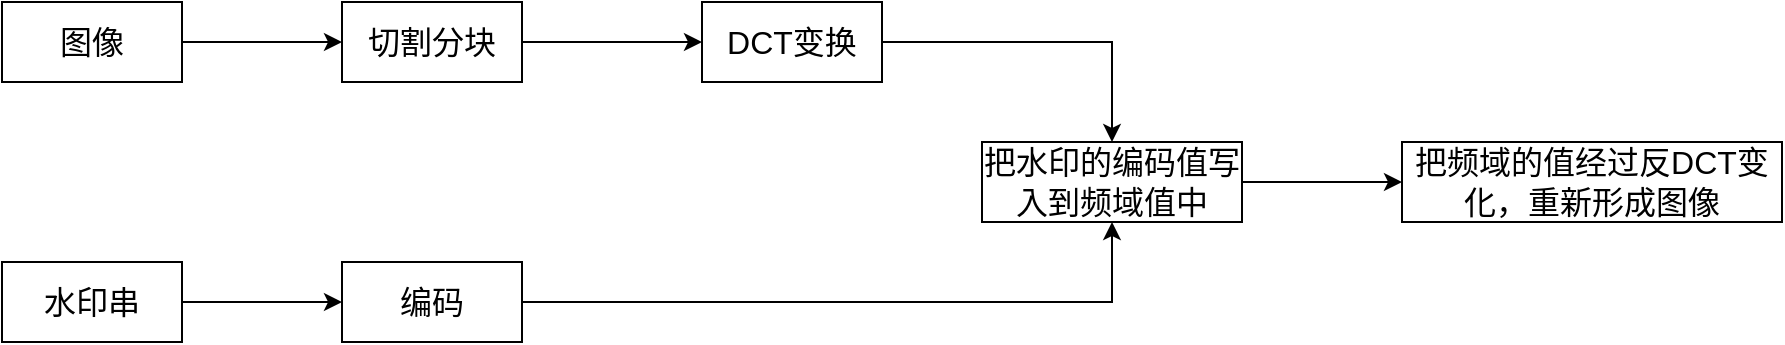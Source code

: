 <mxfile version="24.0.7" type="github">
  <diagram name="第 1 页" id="Who7YRJQoTMX7QLOEhAk">
    <mxGraphModel dx="3728" dy="1146" grid="1" gridSize="10" guides="1" tooltips="1" connect="1" arrows="1" fold="1" page="1" pageScale="1" pageWidth="827" pageHeight="1169" math="0" shadow="0">
      <root>
        <mxCell id="0" />
        <mxCell id="1" parent="0" />
        <mxCell id="UFEwbpb-ydkoV_pAHMwU-1" value="" style="edgeStyle=orthogonalEdgeStyle;rounded=0;orthogonalLoop=1;jettySize=auto;html=1;fontSize=16;" edge="1" parent="1" source="UFEwbpb-ydkoV_pAHMwU-2" target="UFEwbpb-ydkoV_pAHMwU-4">
          <mxGeometry relative="1" as="geometry" />
        </mxCell>
        <mxCell id="UFEwbpb-ydkoV_pAHMwU-2" value="图像" style="rounded=0;whiteSpace=wrap;html=1;fontSize=16;" vertex="1" parent="1">
          <mxGeometry x="-860" y="100" width="90" height="40" as="geometry" />
        </mxCell>
        <mxCell id="UFEwbpb-ydkoV_pAHMwU-3" value="" style="edgeStyle=orthogonalEdgeStyle;rounded=0;orthogonalLoop=1;jettySize=auto;html=1;entryX=0;entryY=0.5;entryDx=0;entryDy=0;fontSize=16;" edge="1" parent="1" source="UFEwbpb-ydkoV_pAHMwU-4" target="UFEwbpb-ydkoV_pAHMwU-7">
          <mxGeometry relative="1" as="geometry">
            <mxPoint x="-420" y="120" as="targetPoint" />
          </mxGeometry>
        </mxCell>
        <mxCell id="UFEwbpb-ydkoV_pAHMwU-4" value="切割分块" style="rounded=0;whiteSpace=wrap;html=1;fontSize=16;" vertex="1" parent="1">
          <mxGeometry x="-690" y="100" width="90" height="40" as="geometry" />
        </mxCell>
        <mxCell id="UFEwbpb-ydkoV_pAHMwU-5" value="" style="edgeStyle=orthogonalEdgeStyle;rounded=0;orthogonalLoop=1;jettySize=auto;html=1;entryX=0;entryY=0.5;entryDx=0;entryDy=0;fontSize=16;" edge="1" parent="1" source="UFEwbpb-ydkoV_pAHMwU-6" target="UFEwbpb-ydkoV_pAHMwU-8">
          <mxGeometry relative="1" as="geometry">
            <mxPoint x="-634" y="260" as="targetPoint" />
          </mxGeometry>
        </mxCell>
        <mxCell id="UFEwbpb-ydkoV_pAHMwU-6" value="水印串" style="rounded=0;whiteSpace=wrap;html=1;fontSize=16;" vertex="1" parent="1">
          <mxGeometry x="-860" y="230" width="90" height="40" as="geometry" />
        </mxCell>
        <mxCell id="UFEwbpb-ydkoV_pAHMwU-7" value="DCT变换" style="rounded=0;whiteSpace=wrap;html=1;fontSize=16;" vertex="1" parent="1">
          <mxGeometry x="-510" y="100" width="90" height="40" as="geometry" />
        </mxCell>
        <mxCell id="UFEwbpb-ydkoV_pAHMwU-8" value="编码" style="rounded=0;whiteSpace=wrap;html=1;fontSize=16;" vertex="1" parent="1">
          <mxGeometry x="-690" y="230" width="90" height="40" as="geometry" />
        </mxCell>
        <mxCell id="UFEwbpb-ydkoV_pAHMwU-9" value="" style="endArrow=classic;html=1;rounded=0;exitX=1;exitY=0.5;exitDx=0;exitDy=0;entryX=0.5;entryY=0;entryDx=0;entryDy=0;fontSize=16;" edge="1" parent="1" source="UFEwbpb-ydkoV_pAHMwU-7" target="UFEwbpb-ydkoV_pAHMwU-11">
          <mxGeometry width="50" height="50" relative="1" as="geometry">
            <mxPoint x="-580" y="350" as="sourcePoint" />
            <mxPoint x="-530" y="300" as="targetPoint" />
            <Array as="points">
              <mxPoint x="-305" y="120" />
            </Array>
          </mxGeometry>
        </mxCell>
        <mxCell id="UFEwbpb-ydkoV_pAHMwU-10" value="" style="edgeStyle=orthogonalEdgeStyle;rounded=0;orthogonalLoop=1;jettySize=auto;html=1;fontSize=16;" edge="1" parent="1" source="UFEwbpb-ydkoV_pAHMwU-11" target="UFEwbpb-ydkoV_pAHMwU-13">
          <mxGeometry relative="1" as="geometry" />
        </mxCell>
        <mxCell id="UFEwbpb-ydkoV_pAHMwU-11" value="把水印的编码值写入到频域值中" style="rounded=0;whiteSpace=wrap;html=1;fontSize=16;" vertex="1" parent="1">
          <mxGeometry x="-370" y="170" width="130" height="40" as="geometry" />
        </mxCell>
        <mxCell id="UFEwbpb-ydkoV_pAHMwU-12" value="" style="endArrow=classic;html=1;rounded=0;exitX=1;exitY=0.5;exitDx=0;exitDy=0;entryX=0.5;entryY=1;entryDx=0;entryDy=0;fontSize=16;" edge="1" parent="1" source="UFEwbpb-ydkoV_pAHMwU-8" target="UFEwbpb-ydkoV_pAHMwU-11">
          <mxGeometry width="50" height="50" relative="1" as="geometry">
            <mxPoint x="-580" y="350" as="sourcePoint" />
            <mxPoint x="-530" y="300" as="targetPoint" />
            <Array as="points">
              <mxPoint x="-305" y="250" />
            </Array>
          </mxGeometry>
        </mxCell>
        <mxCell id="UFEwbpb-ydkoV_pAHMwU-13" value="把频域的值经过反DCT变化，重新形成图像" style="rounded=0;whiteSpace=wrap;html=1;fontSize=16;" vertex="1" parent="1">
          <mxGeometry x="-160" y="170" width="190" height="40" as="geometry" />
        </mxCell>
      </root>
    </mxGraphModel>
  </diagram>
</mxfile>

